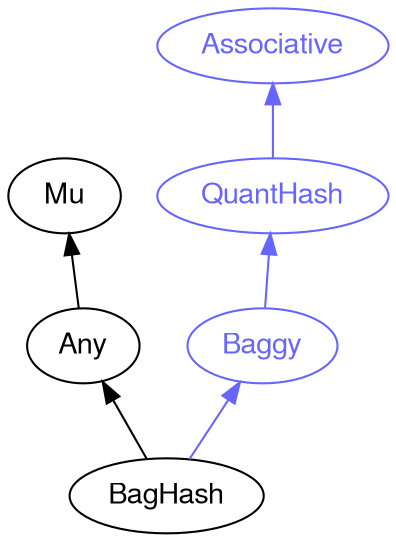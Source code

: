 digraph "perl6-type-graph" {
    rankdir=BT;
    splines=polyline;
    overlap=false; 
    graph [truecolor=true bgcolor="#FFFFFF"];
    // Types
    "BagHash" [color="#000000", fontcolor="#000000", href="/type/BagHash", fontname="FreeSans"];
    "Mu" [color="#000000", fontcolor="#000000", href="/type/Mu", fontname="FreeSans"];
    "Any" [color="#000000", fontcolor="#000000", href="/type/Any", fontname="FreeSans"];
    "Associative" [color="#6666FF", fontcolor="#6666FF", href="/type/Associative", fontname="FreeSans"];
    "QuantHash" [color="#6666FF", fontcolor="#6666FF", href="/type/QuantHash", fontname="FreeSans"];
    "Baggy" [color="#6666FF", fontcolor="#6666FF", href="/type/Baggy", fontname="FreeSans"];

    // Superclasses
    "BagHash" -> "Any" [color="#000000"];
    "Any" -> "Mu" [color="#000000"];

    // Roles
    "BagHash" -> "Baggy" [color="#6666FF"];
    "QuantHash" -> "Associative" [color="#6666FF"];
    "Baggy" -> "QuantHash" [color="#6666FF"];
}
